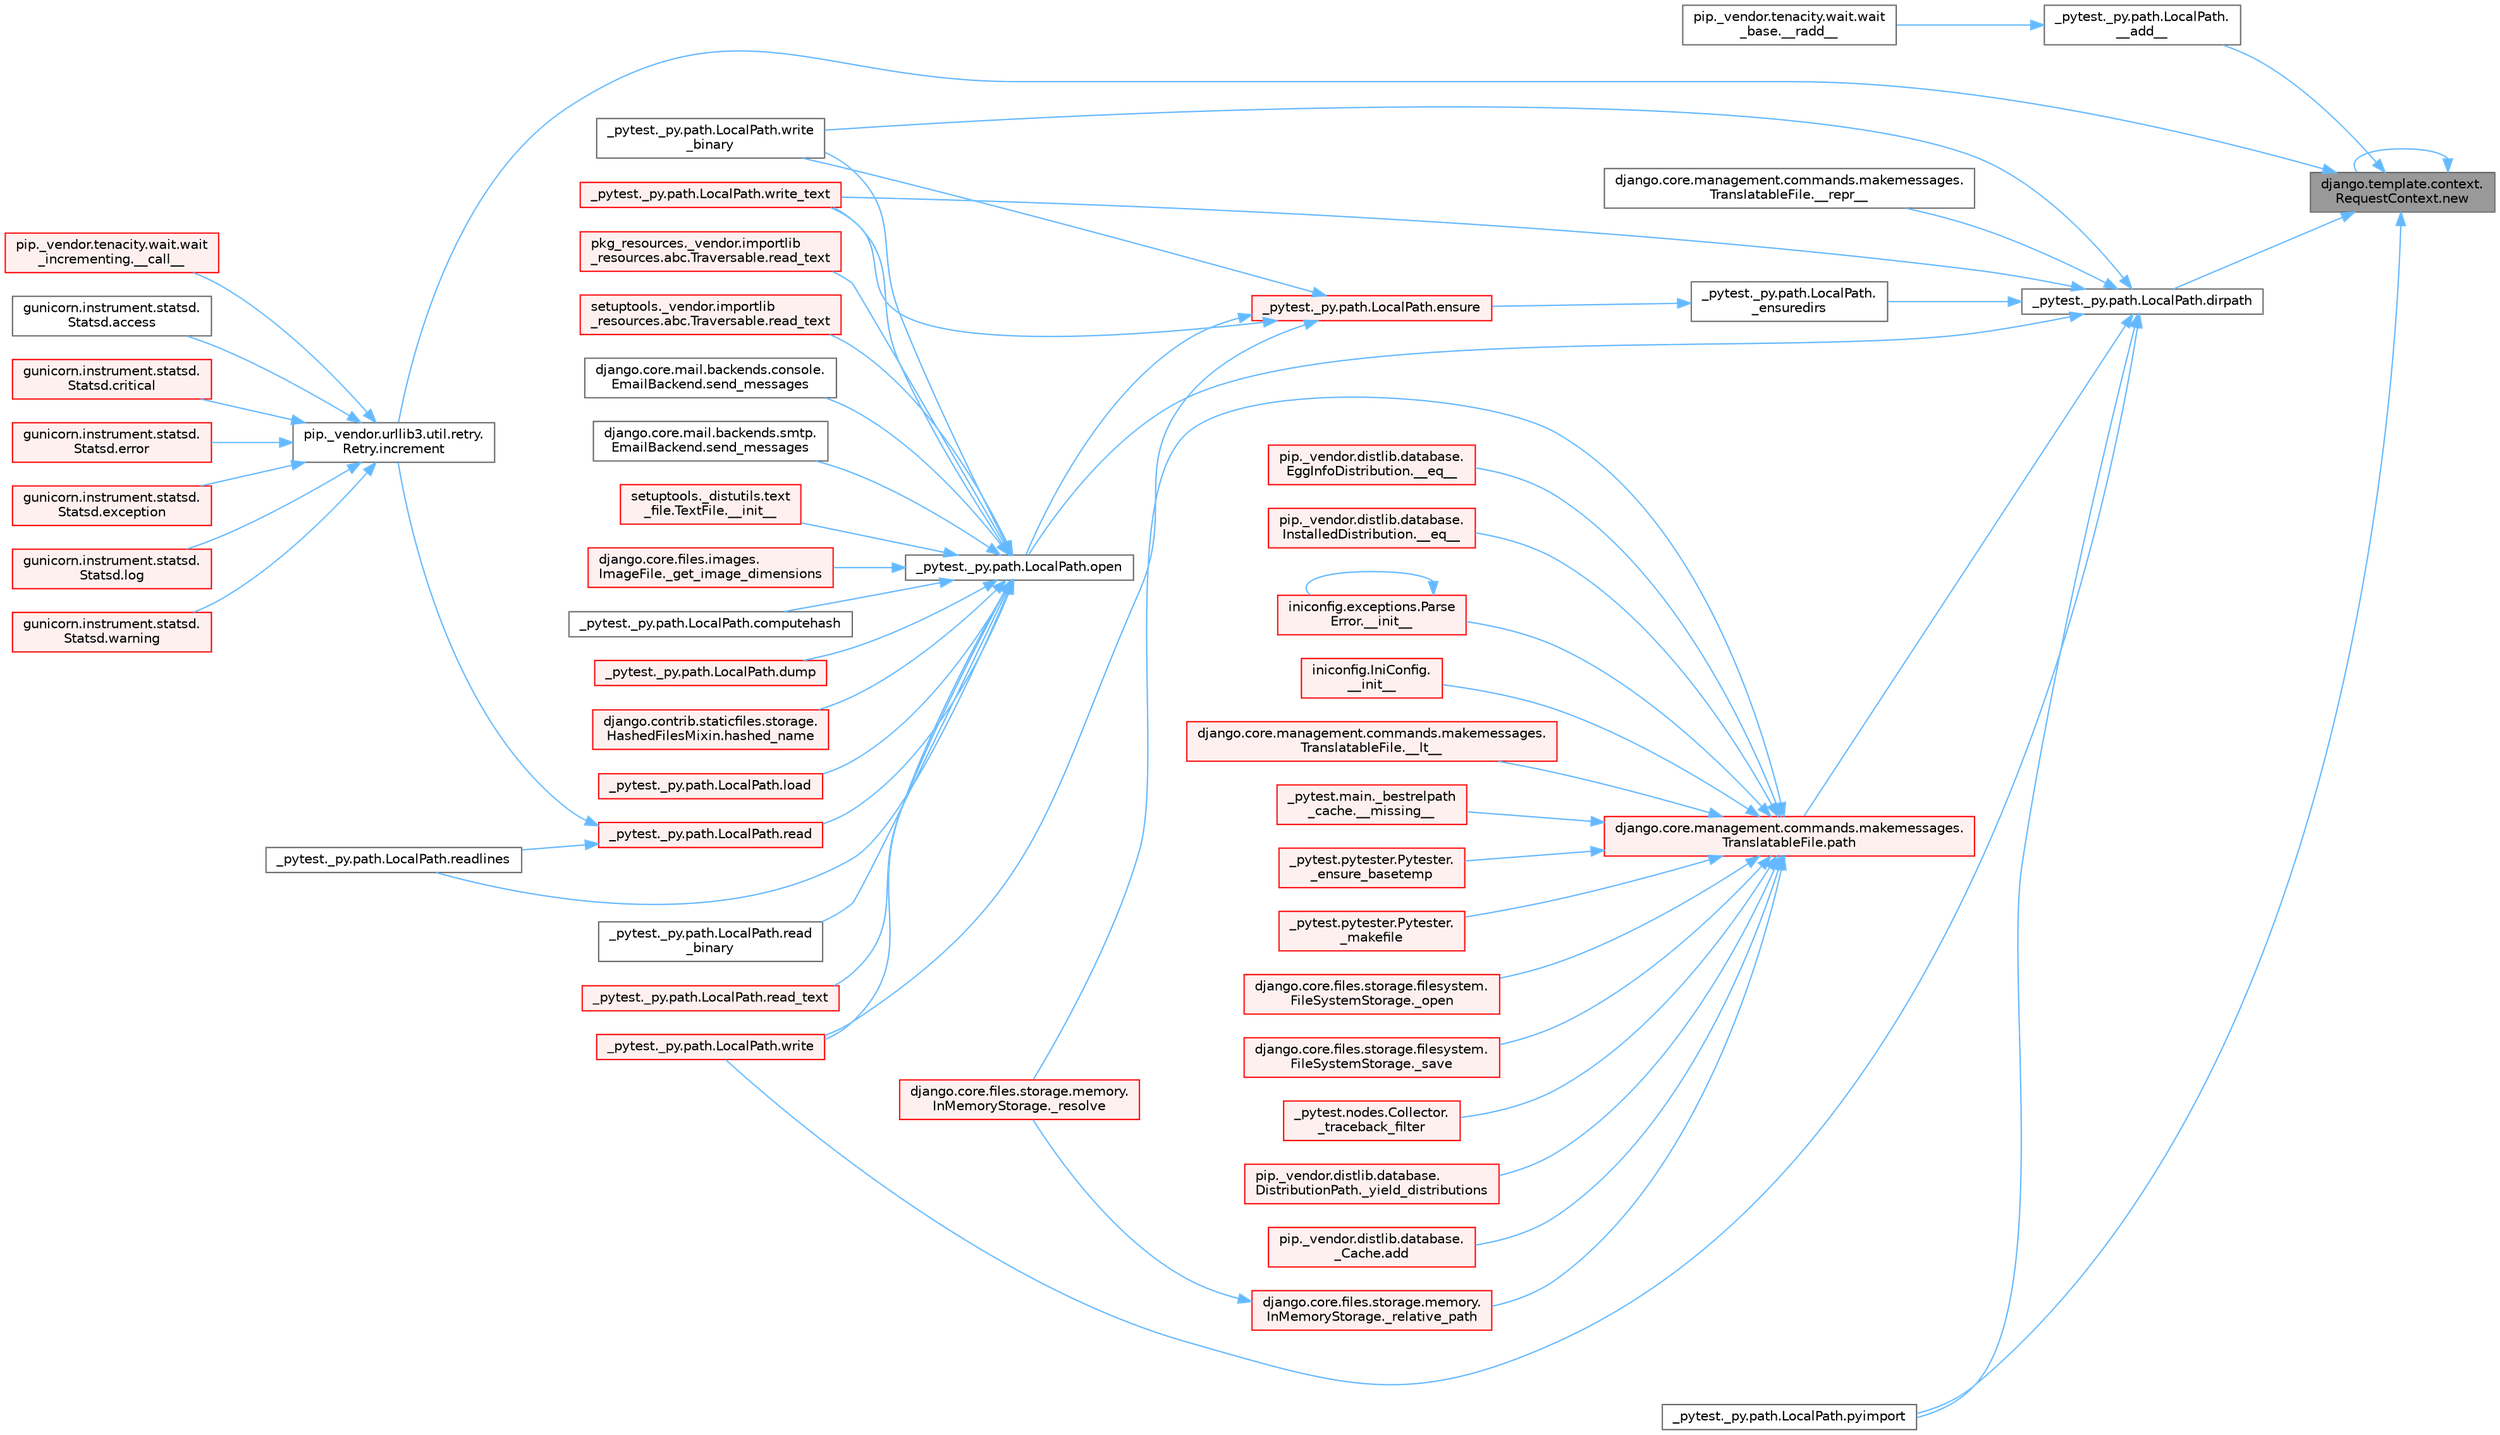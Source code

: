 digraph "django.template.context.RequestContext.new"
{
 // LATEX_PDF_SIZE
  bgcolor="transparent";
  edge [fontname=Helvetica,fontsize=10,labelfontname=Helvetica,labelfontsize=10];
  node [fontname=Helvetica,fontsize=10,shape=box,height=0.2,width=0.4];
  rankdir="RL";
  Node1 [id="Node000001",label="django.template.context.\lRequestContext.new",height=0.2,width=0.4,color="gray40", fillcolor="grey60", style="filled", fontcolor="black",tooltip=" "];
  Node1 -> Node2 [id="edge1_Node000001_Node000002",dir="back",color="steelblue1",style="solid",tooltip=" "];
  Node2 [id="Node000002",label="_pytest._py.path.LocalPath.\l__add__",height=0.2,width=0.4,color="grey40", fillcolor="white", style="filled",URL="$class__pytest_1_1__py_1_1path_1_1_local_path.html#abe95df43f29943a2ec6ccad0c25662da",tooltip=" "];
  Node2 -> Node3 [id="edge2_Node000002_Node000003",dir="back",color="steelblue1",style="solid",tooltip=" "];
  Node3 [id="Node000003",label="pip._vendor.tenacity.wait.wait\l_base.__radd__",height=0.2,width=0.4,color="grey40", fillcolor="white", style="filled",URL="$classpip_1_1__vendor_1_1tenacity_1_1wait_1_1wait__base.html#a7d37ba0d8f7edf3c4242a1a55233e0db",tooltip=" "];
  Node1 -> Node4 [id="edge3_Node000001_Node000004",dir="back",color="steelblue1",style="solid",tooltip=" "];
  Node4 [id="Node000004",label="_pytest._py.path.LocalPath.dirpath",height=0.2,width=0.4,color="grey40", fillcolor="white", style="filled",URL="$class__pytest_1_1__py_1_1path_1_1_local_path.html#aa8766bdaffd39f928eaae6f30b741b05",tooltip=" "];
  Node4 -> Node5 [id="edge4_Node000004_Node000005",dir="back",color="steelblue1",style="solid",tooltip=" "];
  Node5 [id="Node000005",label="django.core.management.commands.makemessages.\lTranslatableFile.__repr__",height=0.2,width=0.4,color="grey40", fillcolor="white", style="filled",URL="$classdjango_1_1core_1_1management_1_1commands_1_1makemessages_1_1_translatable_file.html#aea249274ff138d12c0ecf52f067a3912",tooltip=" "];
  Node4 -> Node6 [id="edge5_Node000004_Node000006",dir="back",color="steelblue1",style="solid",tooltip=" "];
  Node6 [id="Node000006",label="_pytest._py.path.LocalPath.\l_ensuredirs",height=0.2,width=0.4,color="grey40", fillcolor="white", style="filled",URL="$class__pytest_1_1__py_1_1path_1_1_local_path.html#a0fa56f7616aa9008fbda709b5bd46302",tooltip=" "];
  Node6 -> Node7 [id="edge6_Node000006_Node000007",dir="back",color="steelblue1",style="solid",tooltip=" "];
  Node7 [id="Node000007",label="_pytest._py.path.LocalPath.ensure",height=0.2,width=0.4,color="red", fillcolor="#FFF0F0", style="filled",URL="$class__pytest_1_1__py_1_1path_1_1_local_path.html#a7495d45777169316de67c7e19218622d",tooltip=" "];
  Node7 -> Node3177 [id="edge7_Node000007_Node003177",dir="back",color="steelblue1",style="solid",tooltip=" "];
  Node3177 [id="Node003177",label="_pytest._py.path.LocalPath.open",height=0.2,width=0.4,color="grey40", fillcolor="white", style="filled",URL="$class__pytest_1_1__py_1_1path_1_1_local_path.html#ac72dbda993b11dc52a738bfc6267dda0",tooltip=" "];
  Node3177 -> Node75 [id="edge8_Node003177_Node000075",dir="back",color="steelblue1",style="solid",tooltip=" "];
  Node75 [id="Node000075",label="setuptools._distutils.text\l_file.TextFile.__init__",height=0.2,width=0.4,color="red", fillcolor="#FFF0F0", style="filled",URL="$classsetuptools_1_1__distutils_1_1text__file_1_1_text_file.html#aeb26f34e394b4e658295391382cc8813",tooltip=" "];
  Node3177 -> Node107 [id="edge9_Node003177_Node000107",dir="back",color="steelblue1",style="solid",tooltip=" "];
  Node107 [id="Node000107",label="django.core.files.images.\lImageFile._get_image_dimensions",height=0.2,width=0.4,color="red", fillcolor="#FFF0F0", style="filled",URL="$classdjango_1_1core_1_1files_1_1images_1_1_image_file.html#a2832e2235f63c851f4652a4ea59ec924",tooltip=" "];
  Node3177 -> Node910 [id="edge10_Node003177_Node000910",dir="back",color="steelblue1",style="solid",tooltip=" "];
  Node910 [id="Node000910",label="_pytest._py.path.LocalPath.computehash",height=0.2,width=0.4,color="grey40", fillcolor="white", style="filled",URL="$class__pytest_1_1__py_1_1path_1_1_local_path.html#aa82d067bed26e6655d315d858254160b",tooltip=" "];
  Node3177 -> Node911 [id="edge11_Node003177_Node000911",dir="back",color="steelblue1",style="solid",tooltip=" "];
  Node911 [id="Node000911",label="_pytest._py.path.LocalPath.dump",height=0.2,width=0.4,color="red", fillcolor="#FFF0F0", style="filled",URL="$class__pytest_1_1__py_1_1path_1_1_local_path.html#a2f45e7b54f2823ed6746a19107ae68b4",tooltip=" "];
  Node3177 -> Node557 [id="edge12_Node003177_Node000557",dir="back",color="steelblue1",style="solid",tooltip=" "];
  Node557 [id="Node000557",label="django.contrib.staticfiles.storage.\lHashedFilesMixin.hashed_name",height=0.2,width=0.4,color="red", fillcolor="#FFF0F0", style="filled",URL="$classdjango_1_1contrib_1_1staticfiles_1_1storage_1_1_hashed_files_mixin.html#aa30283e5d1a2177cf975b44ae95e45e4",tooltip=" "];
  Node3177 -> Node913 [id="edge13_Node003177_Node000913",dir="back",color="steelblue1",style="solid",tooltip=" "];
  Node913 [id="Node000913",label="_pytest._py.path.LocalPath.load",height=0.2,width=0.4,color="red", fillcolor="#FFF0F0", style="filled",URL="$class__pytest_1_1__py_1_1path_1_1_local_path.html#a284b118886fe9a033c146647826faf72",tooltip=" "];
  Node3177 -> Node914 [id="edge14_Node003177_Node000914",dir="back",color="steelblue1",style="solid",tooltip=" "];
  Node914 [id="Node000914",label="_pytest._py.path.LocalPath.read",height=0.2,width=0.4,color="red", fillcolor="#FFF0F0", style="filled",URL="$class__pytest_1_1__py_1_1path_1_1_local_path.html#a8640b65f715ce8a258379deb78a68fd8",tooltip=" "];
  Node914 -> Node464 [id="edge15_Node000914_Node000464",dir="back",color="steelblue1",style="solid",tooltip=" "];
  Node464 [id="Node000464",label="pip._vendor.urllib3.util.retry.\lRetry.increment",height=0.2,width=0.4,color="grey40", fillcolor="white", style="filled",URL="$classpip_1_1__vendor_1_1urllib3_1_1util_1_1retry_1_1_retry.html#a88dd993ccb2ef4b2bfa9ad0571374b12",tooltip=" "];
  Node464 -> Node465 [id="edge16_Node000464_Node000465",dir="back",color="steelblue1",style="solid",tooltip=" "];
  Node465 [id="Node000465",label="pip._vendor.tenacity.wait.wait\l_incrementing.__call__",height=0.2,width=0.4,color="red", fillcolor="#FFF0F0", style="filled",URL="$classpip_1_1__vendor_1_1tenacity_1_1wait_1_1wait__incrementing.html#af47b0264325b86a85aa5cfd3b59a28cf",tooltip=" "];
  Node464 -> Node466 [id="edge17_Node000464_Node000466",dir="back",color="steelblue1",style="solid",tooltip=" "];
  Node466 [id="Node000466",label="gunicorn.instrument.statsd.\lStatsd.access",height=0.2,width=0.4,color="grey40", fillcolor="white", style="filled",URL="$classgunicorn_1_1instrument_1_1statsd_1_1_statsd.html#a54238bd99ae3e429bb3efdae3a79e8e6",tooltip=" "];
  Node464 -> Node467 [id="edge18_Node000464_Node000467",dir="back",color="steelblue1",style="solid",tooltip=" "];
  Node467 [id="Node000467",label="gunicorn.instrument.statsd.\lStatsd.critical",height=0.2,width=0.4,color="red", fillcolor="#FFF0F0", style="filled",URL="$classgunicorn_1_1instrument_1_1statsd_1_1_statsd.html#a6a14e36bb7c86f86aa200f1ba8234786",tooltip=" "];
  Node464 -> Node469 [id="edge19_Node000464_Node000469",dir="back",color="steelblue1",style="solid",tooltip=" "];
  Node469 [id="Node000469",label="gunicorn.instrument.statsd.\lStatsd.error",height=0.2,width=0.4,color="red", fillcolor="#FFF0F0", style="filled",URL="$classgunicorn_1_1instrument_1_1statsd_1_1_statsd.html#a00ca379c910e5842719e48e617504c12",tooltip=" "];
  Node464 -> Node2903 [id="edge20_Node000464_Node002903",dir="back",color="steelblue1",style="solid",tooltip=" "];
  Node2903 [id="Node002903",label="gunicorn.instrument.statsd.\lStatsd.exception",height=0.2,width=0.4,color="red", fillcolor="#FFF0F0", style="filled",URL="$classgunicorn_1_1instrument_1_1statsd_1_1_statsd.html#adb608a3f95da3d6e3a9c000265fd866b",tooltip=" "];
  Node464 -> Node2907 [id="edge21_Node000464_Node002907",dir="back",color="steelblue1",style="solid",tooltip=" "];
  Node2907 [id="Node002907",label="gunicorn.instrument.statsd.\lStatsd.log",height=0.2,width=0.4,color="red", fillcolor="#FFF0F0", style="filled",URL="$classgunicorn_1_1instrument_1_1statsd_1_1_statsd.html#ab99145cf0b7c66dbcebcbdcbd44b4953",tooltip=" "];
  Node464 -> Node2947 [id="edge22_Node000464_Node002947",dir="back",color="steelblue1",style="solid",tooltip=" "];
  Node2947 [id="Node002947",label="gunicorn.instrument.statsd.\lStatsd.warning",height=0.2,width=0.4,color="red", fillcolor="#FFF0F0", style="filled",URL="$classgunicorn_1_1instrument_1_1statsd_1_1_statsd.html#a4b25361c9be113a5555acee1dd23fc61",tooltip=" "];
  Node914 -> Node886 [id="edge23_Node000914_Node000886",dir="back",color="steelblue1",style="solid",tooltip=" "];
  Node886 [id="Node000886",label="_pytest._py.path.LocalPath.readlines",height=0.2,width=0.4,color="grey40", fillcolor="white", style="filled",URL="$class__pytest_1_1__py_1_1path_1_1_local_path.html#ab4ae86092b85919c6d43e793d049c3b3",tooltip=" "];
  Node3177 -> Node915 [id="edge24_Node003177_Node000915",dir="back",color="steelblue1",style="solid",tooltip=" "];
  Node915 [id="Node000915",label="_pytest._py.path.LocalPath.read\l_binary",height=0.2,width=0.4,color="grey40", fillcolor="white", style="filled",URL="$class__pytest_1_1__py_1_1path_1_1_local_path.html#adc47986c47c70f2b5889b85af157cd59",tooltip=" "];
  Node3177 -> Node916 [id="edge25_Node003177_Node000916",dir="back",color="steelblue1",style="solid",tooltip=" "];
  Node916 [id="Node000916",label="_pytest._py.path.LocalPath.read_text",height=0.2,width=0.4,color="red", fillcolor="#FFF0F0", style="filled",URL="$class__pytest_1_1__py_1_1path_1_1_local_path.html#aea3efa14b998c32e27f6604263858398",tooltip=" "];
  Node3177 -> Node1090 [id="edge26_Node003177_Node001090",dir="back",color="steelblue1",style="solid",tooltip=" "];
  Node1090 [id="Node001090",label="pkg_resources._vendor.importlib\l_resources.abc.Traversable.read_text",height=0.2,width=0.4,color="red", fillcolor="#FFF0F0", style="filled",URL="$classpkg__resources_1_1__vendor_1_1importlib__resources_1_1abc_1_1_traversable.html#a2fa0982edeea4b5f1a38953c1d81f10b",tooltip=" "];
  Node3177 -> Node1516 [id="edge27_Node003177_Node001516",dir="back",color="steelblue1",style="solid",tooltip=" "];
  Node1516 [id="Node001516",label="setuptools._vendor.importlib\l_resources.abc.Traversable.read_text",height=0.2,width=0.4,color="red", fillcolor="#FFF0F0", style="filled",URL="$classsetuptools_1_1__vendor_1_1importlib__resources_1_1abc_1_1_traversable.html#aee408e70fdcc58915b97b67f3dd981a3",tooltip=" "];
  Node3177 -> Node886 [id="edge28_Node003177_Node000886",dir="back",color="steelblue1",style="solid",tooltip=" "];
  Node3177 -> Node1373 [id="edge29_Node003177_Node001373",dir="back",color="steelblue1",style="solid",tooltip=" "];
  Node1373 [id="Node001373",label="django.core.mail.backends.console.\lEmailBackend.send_messages",height=0.2,width=0.4,color="grey40", fillcolor="white", style="filled",URL="$classdjango_1_1core_1_1mail_1_1backends_1_1console_1_1_email_backend.html#ae3c7f922df87a228638e98cbb97a3deb",tooltip=" "];
  Node3177 -> Node1374 [id="edge30_Node003177_Node001374",dir="back",color="steelblue1",style="solid",tooltip=" "];
  Node1374 [id="Node001374",label="django.core.mail.backends.smtp.\lEmailBackend.send_messages",height=0.2,width=0.4,color="grey40", fillcolor="white", style="filled",URL="$classdjango_1_1core_1_1mail_1_1backends_1_1smtp_1_1_email_backend.html#a0d829964e867581b24047266e5c3dca6",tooltip=" "];
  Node3177 -> Node1517 [id="edge31_Node003177_Node001517",dir="back",color="steelblue1",style="solid",tooltip=" "];
  Node1517 [id="Node001517",label="_pytest._py.path.LocalPath.write",height=0.2,width=0.4,color="red", fillcolor="#FFF0F0", style="filled",URL="$class__pytest_1_1__py_1_1path_1_1_local_path.html#a8f782fcf3e7b991a42259724f3d25de2",tooltip=" "];
  Node3177 -> Node1518 [id="edge32_Node003177_Node001518",dir="back",color="steelblue1",style="solid",tooltip=" "];
  Node1518 [id="Node001518",label="_pytest._py.path.LocalPath.write\l_binary",height=0.2,width=0.4,color="grey40", fillcolor="white", style="filled",URL="$class__pytest_1_1__py_1_1path_1_1_local_path.html#a7534a4f27649c991dcbf86175776d5d9",tooltip=" "];
  Node3177 -> Node1519 [id="edge33_Node003177_Node001519",dir="back",color="steelblue1",style="solid",tooltip=" "];
  Node1519 [id="Node001519",label="_pytest._py.path.LocalPath.write_text",height=0.2,width=0.4,color="red", fillcolor="#FFF0F0", style="filled",URL="$class__pytest_1_1__py_1_1path_1_1_local_path.html#aa5dd623ba884ffb1a61b8a65bfb38d1f",tooltip=" "];
  Node7 -> Node1517 [id="edge34_Node000007_Node001517",dir="back",color="steelblue1",style="solid",tooltip=" "];
  Node7 -> Node1518 [id="edge35_Node000007_Node001518",dir="back",color="steelblue1",style="solid",tooltip=" "];
  Node7 -> Node1519 [id="edge36_Node000007_Node001519",dir="back",color="steelblue1",style="solid",tooltip=" "];
  Node4 -> Node3177 [id="edge37_Node000004_Node003177",dir="back",color="steelblue1",style="solid",tooltip=" "];
  Node4 -> Node3178 [id="edge38_Node000004_Node003178",dir="back",color="steelblue1",style="solid",tooltip=" "];
  Node3178 [id="Node003178",label="django.core.management.commands.makemessages.\lTranslatableFile.path",height=0.2,width=0.4,color="red", fillcolor="#FFF0F0", style="filled",URL="$classdjango_1_1core_1_1management_1_1commands_1_1makemessages_1_1_translatable_file.html#ad851d5e6b8a65f5915ccfd4a30fb8026",tooltip=" "];
  Node3178 -> Node2048 [id="edge39_Node003178_Node002048",dir="back",color="steelblue1",style="solid",tooltip=" "];
  Node2048 [id="Node002048",label="pip._vendor.distlib.database.\lEggInfoDistribution.__eq__",height=0.2,width=0.4,color="red", fillcolor="#FFF0F0", style="filled",URL="$classpip_1_1__vendor_1_1distlib_1_1database_1_1_egg_info_distribution.html#ab083ac09aa8cf26eb5305f1359efe85b",tooltip=" "];
  Node3178 -> Node2049 [id="edge40_Node003178_Node002049",dir="back",color="steelblue1",style="solid",tooltip=" "];
  Node2049 [id="Node002049",label="pip._vendor.distlib.database.\lInstalledDistribution.__eq__",height=0.2,width=0.4,color="red", fillcolor="#FFF0F0", style="filled",URL="$classpip_1_1__vendor_1_1distlib_1_1database_1_1_installed_distribution.html#a391e6744a97d9fcc66ca038eb012c71d",tooltip=" "];
  Node3178 -> Node2050 [id="edge41_Node003178_Node002050",dir="back",color="steelblue1",style="solid",tooltip=" "];
  Node2050 [id="Node002050",label="iniconfig.exceptions.Parse\lError.__init__",height=0.2,width=0.4,color="red", fillcolor="#FFF0F0", style="filled",URL="$classiniconfig_1_1exceptions_1_1_parse_error.html#a2e7c0f14bebe4a18a5e76a6f2804874f",tooltip=" "];
  Node2050 -> Node2050 [id="edge42_Node002050_Node002050",dir="back",color="steelblue1",style="solid",tooltip=" "];
  Node3178 -> Node2051 [id="edge43_Node003178_Node002051",dir="back",color="steelblue1",style="solid",tooltip=" "];
  Node2051 [id="Node002051",label="iniconfig.IniConfig.\l__init__",height=0.2,width=0.4,color="red", fillcolor="#FFF0F0", style="filled",URL="$classiniconfig_1_1_ini_config.html#acedfdc6806378289ae0ba417db5d88a2",tooltip=" "];
  Node3178 -> Node2052 [id="edge44_Node003178_Node002052",dir="back",color="steelblue1",style="solid",tooltip=" "];
  Node2052 [id="Node002052",label="django.core.management.commands.makemessages.\lTranslatableFile.__lt__",height=0.2,width=0.4,color="red", fillcolor="#FFF0F0", style="filled",URL="$classdjango_1_1core_1_1management_1_1commands_1_1makemessages_1_1_translatable_file.html#a08e864271bf61ff017919a98cc250c40",tooltip=" "];
  Node3178 -> Node2053 [id="edge45_Node003178_Node002053",dir="back",color="steelblue1",style="solid",tooltip=" "];
  Node2053 [id="Node002053",label="_pytest.main._bestrelpath\l_cache.__missing__",height=0.2,width=0.4,color="red", fillcolor="#FFF0F0", style="filled",URL="$class__pytest_1_1main_1_1__bestrelpath__cache.html#ad20a80028e2b7c9be3360704d8455b5c",tooltip=" "];
  Node3178 -> Node2055 [id="edge46_Node003178_Node002055",dir="back",color="steelblue1",style="solid",tooltip=" "];
  Node2055 [id="Node002055",label="_pytest.pytester.Pytester.\l_ensure_basetemp",height=0.2,width=0.4,color="red", fillcolor="#FFF0F0", style="filled",URL="$class__pytest_1_1pytester_1_1_pytester.html#a0351682a9bda53abcddfe725386e43be",tooltip=" "];
  Node3178 -> Node2059 [id="edge47_Node003178_Node002059",dir="back",color="steelblue1",style="solid",tooltip=" "];
  Node2059 [id="Node002059",label="_pytest.pytester.Pytester.\l_makefile",height=0.2,width=0.4,color="red", fillcolor="#FFF0F0", style="filled",URL="$class__pytest_1_1pytester_1_1_pytester.html#a7a55c8d58e26455aa4fa8bc9c5d692c6",tooltip=" "];
  Node3178 -> Node2072 [id="edge48_Node003178_Node002072",dir="back",color="steelblue1",style="solid",tooltip=" "];
  Node2072 [id="Node002072",label="django.core.files.storage.filesystem.\lFileSystemStorage._open",height=0.2,width=0.4,color="red", fillcolor="#FFF0F0", style="filled",URL="$classdjango_1_1core_1_1files_1_1storage_1_1filesystem_1_1_file_system_storage.html#ae445f45c773bb251ff7fe2250623a527",tooltip=" "];
  Node3178 -> Node2073 [id="edge49_Node003178_Node002073",dir="back",color="steelblue1",style="solid",tooltip=" "];
  Node2073 [id="Node002073",label="django.core.files.storage.memory.\lInMemoryStorage._relative_path",height=0.2,width=0.4,color="red", fillcolor="#FFF0F0", style="filled",URL="$classdjango_1_1core_1_1files_1_1storage_1_1memory_1_1_in_memory_storage.html#ac55022122cbce7480d2544d78cb961a8",tooltip=" "];
  Node2073 -> Node2074 [id="edge50_Node002073_Node002074",dir="back",color="steelblue1",style="solid",tooltip=" "];
  Node2074 [id="Node002074",label="django.core.files.storage.memory.\lInMemoryStorage._resolve",height=0.2,width=0.4,color="red", fillcolor="#FFF0F0", style="filled",URL="$classdjango_1_1core_1_1files_1_1storage_1_1memory_1_1_in_memory_storage.html#a2bef8461f4f35675479c14e705ed4055",tooltip=" "];
  Node3178 -> Node2074 [id="edge51_Node003178_Node002074",dir="back",color="steelblue1",style="solid",tooltip=" "];
  Node3178 -> Node2075 [id="edge52_Node003178_Node002075",dir="back",color="steelblue1",style="solid",tooltip=" "];
  Node2075 [id="Node002075",label="django.core.files.storage.filesystem.\lFileSystemStorage._save",height=0.2,width=0.4,color="red", fillcolor="#FFF0F0", style="filled",URL="$classdjango_1_1core_1_1files_1_1storage_1_1filesystem_1_1_file_system_storage.html#adbe53c076907f538c9edd1ec24814172",tooltip=" "];
  Node3178 -> Node2076 [id="edge53_Node003178_Node002076",dir="back",color="steelblue1",style="solid",tooltip=" "];
  Node2076 [id="Node002076",label="_pytest.nodes.Collector.\l_traceback_filter",height=0.2,width=0.4,color="red", fillcolor="#FFF0F0", style="filled",URL="$class__pytest_1_1nodes_1_1_collector.html#ad51ffd1da24374414a47c458e2cf0ab2",tooltip=" "];
  Node3178 -> Node2079 [id="edge54_Node003178_Node002079",dir="back",color="steelblue1",style="solid",tooltip=" "];
  Node2079 [id="Node002079",label="pip._vendor.distlib.database.\lDistributionPath._yield_distributions",height=0.2,width=0.4,color="red", fillcolor="#FFF0F0", style="filled",URL="$classpip_1_1__vendor_1_1distlib_1_1database_1_1_distribution_path.html#a494115a6f67233269e152b17f28e499f",tooltip=" "];
  Node3178 -> Node1149 [id="edge55_Node003178_Node001149",dir="back",color="steelblue1",style="solid",tooltip=" "];
  Node1149 [id="Node001149",label="pip._vendor.distlib.database.\l_Cache.add",height=0.2,width=0.4,color="red", fillcolor="#FFF0F0", style="filled",URL="$classpip_1_1__vendor_1_1distlib_1_1database_1_1___cache.html#a9d96a00152b11f1163cd2cdf6626ae08",tooltip=" "];
  Node4 -> Node884 [id="edge56_Node000004_Node000884",dir="back",color="steelblue1",style="solid",tooltip=" "];
  Node884 [id="Node000884",label="_pytest._py.path.LocalPath.pyimport",height=0.2,width=0.4,color="grey40", fillcolor="white", style="filled",URL="$class__pytest_1_1__py_1_1path_1_1_local_path.html#aaf2fbd0a1a8554d138b60c28ca682b75",tooltip=" "];
  Node4 -> Node1517 [id="edge57_Node000004_Node001517",dir="back",color="steelblue1",style="solid",tooltip=" "];
  Node4 -> Node1518 [id="edge58_Node000004_Node001518",dir="back",color="steelblue1",style="solid",tooltip=" "];
  Node4 -> Node1519 [id="edge59_Node000004_Node001519",dir="back",color="steelblue1",style="solid",tooltip=" "];
  Node1 -> Node464 [id="edge60_Node000001_Node000464",dir="back",color="steelblue1",style="solid",tooltip=" "];
  Node1 -> Node1 [id="edge61_Node000001_Node000001",dir="back",color="steelblue1",style="solid",tooltip=" "];
  Node1 -> Node884 [id="edge62_Node000001_Node000884",dir="back",color="steelblue1",style="solid",tooltip=" "];
}
